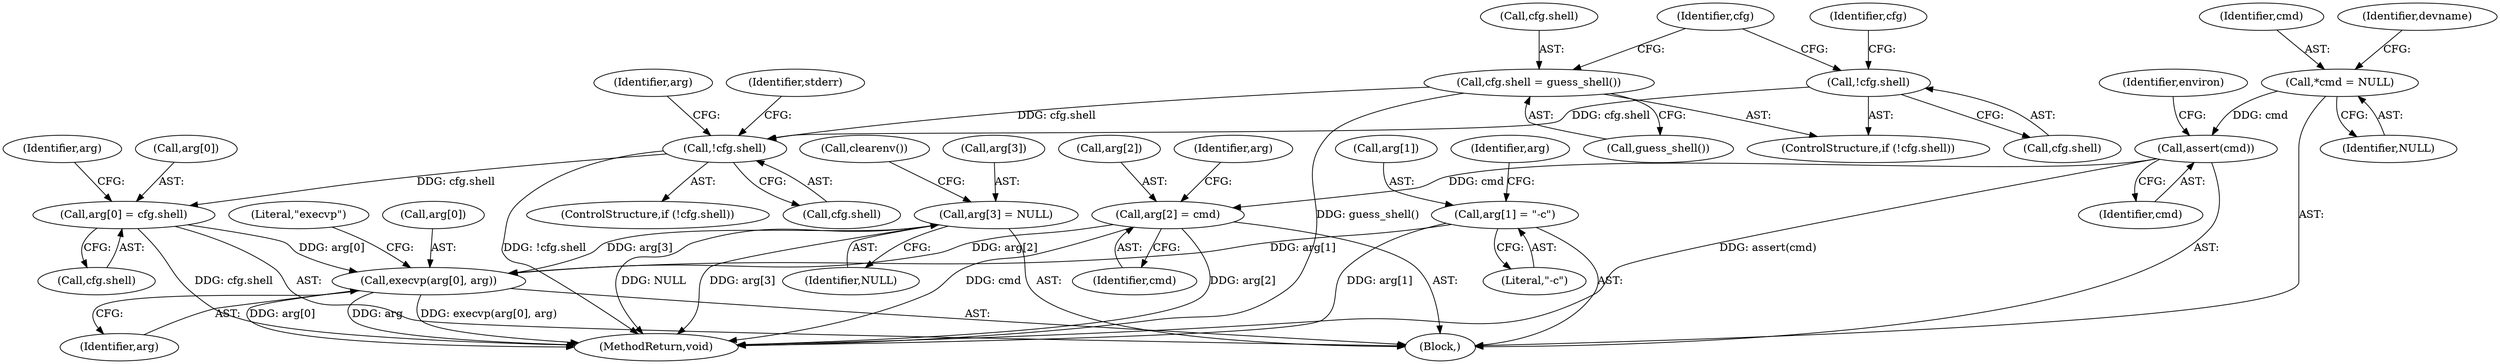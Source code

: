 digraph "0_firejail_5d43fdcd215203868d440ffc42036f5f5ffc89fc@API" {
"1000444" [label="(Call,execvp(arg[0], arg))"];
"1000421" [label="(Call,arg[0] = cfg.shell)"];
"1000410" [label="(Call,!cfg.shell)"];
"1000404" [label="(Call,cfg.shell = guess_shell())"];
"1000400" [label="(Call,!cfg.shell)"];
"1000433" [label="(Call,arg[2] = cmd)"];
"1000382" [label="(Call,assert(cmd))"];
"1000325" [label="(Call,*cmd = NULL)"];
"1000438" [label="(Call,arg[3] = NULL)"];
"1000428" [label="(Call,arg[1] = \"-c\")"];
"1000327" [label="(Identifier,NULL)"];
"1000444" [label="(Call,execvp(arg[0], arg))"];
"1000439" [label="(Call,arg[3])"];
"1000325" [label="(Call,*cmd = NULL)"];
"1000326" [label="(Identifier,cmd)"];
"1000382" [label="(Call,assert(cmd))"];
"1000385" [label="(Identifier,environ)"];
"1000437" [label="(Identifier,cmd)"];
"1000445" [label="(Call,arg[0])"];
"1000401" [label="(Call,cfg.shell)"];
"1000411" [label="(Call,cfg.shell)"];
"1000422" [label="(Call,arg[0])"];
"1000416" [label="(Identifier,stderr)"];
"1000448" [label="(Identifier,arg)"];
"1000443" [label="(Call,clearenv())"];
"1000432" [label="(Literal,\"-c\")"];
"1000406" [label="(Identifier,cfg)"];
"1000409" [label="(ControlStructure,if (!cfg.shell))"];
"1000404" [label="(Call,cfg.shell = guess_shell())"];
"1000410" [label="(Call,!cfg.shell)"];
"1000421" [label="(Call,arg[0] = cfg.shell)"];
"1000433" [label="(Call,arg[2] = cmd)"];
"1000429" [label="(Call,arg[1])"];
"1000106" [label="(Block,)"];
"1000451" [label="(MethodReturn,void)"];
"1000423" [label="(Identifier,arg)"];
"1000428" [label="(Call,arg[1] = \"-c\")"];
"1000400" [label="(Call,!cfg.shell)"];
"1000329" [label="(Identifier,devname)"];
"1000399" [label="(ControlStructure,if (!cfg.shell))"];
"1000434" [label="(Call,arg[2])"];
"1000383" [label="(Identifier,cmd)"];
"1000450" [label="(Literal,\"execvp\")"];
"1000438" [label="(Call,arg[3] = NULL)"];
"1000430" [label="(Identifier,arg)"];
"1000408" [label="(Call,guess_shell())"];
"1000412" [label="(Identifier,cfg)"];
"1000440" [label="(Identifier,arg)"];
"1000442" [label="(Identifier,NULL)"];
"1000405" [label="(Call,cfg.shell)"];
"1000435" [label="(Identifier,arg)"];
"1000425" [label="(Call,cfg.shell)"];
"1000444" -> "1000106"  [label="AST: "];
"1000444" -> "1000448"  [label="CFG: "];
"1000445" -> "1000444"  [label="AST: "];
"1000448" -> "1000444"  [label="AST: "];
"1000450" -> "1000444"  [label="CFG: "];
"1000444" -> "1000451"  [label="DDG: arg[0]"];
"1000444" -> "1000451"  [label="DDG: arg"];
"1000444" -> "1000451"  [label="DDG: execvp(arg[0], arg)"];
"1000421" -> "1000444"  [label="DDG: arg[0]"];
"1000433" -> "1000444"  [label="DDG: arg[2]"];
"1000438" -> "1000444"  [label="DDG: arg[3]"];
"1000428" -> "1000444"  [label="DDG: arg[1]"];
"1000421" -> "1000106"  [label="AST: "];
"1000421" -> "1000425"  [label="CFG: "];
"1000422" -> "1000421"  [label="AST: "];
"1000425" -> "1000421"  [label="AST: "];
"1000430" -> "1000421"  [label="CFG: "];
"1000421" -> "1000451"  [label="DDG: cfg.shell"];
"1000410" -> "1000421"  [label="DDG: cfg.shell"];
"1000410" -> "1000409"  [label="AST: "];
"1000410" -> "1000411"  [label="CFG: "];
"1000411" -> "1000410"  [label="AST: "];
"1000416" -> "1000410"  [label="CFG: "];
"1000423" -> "1000410"  [label="CFG: "];
"1000410" -> "1000451"  [label="DDG: !cfg.shell"];
"1000404" -> "1000410"  [label="DDG: cfg.shell"];
"1000400" -> "1000410"  [label="DDG: cfg.shell"];
"1000404" -> "1000399"  [label="AST: "];
"1000404" -> "1000408"  [label="CFG: "];
"1000405" -> "1000404"  [label="AST: "];
"1000408" -> "1000404"  [label="AST: "];
"1000412" -> "1000404"  [label="CFG: "];
"1000404" -> "1000451"  [label="DDG: guess_shell()"];
"1000400" -> "1000399"  [label="AST: "];
"1000400" -> "1000401"  [label="CFG: "];
"1000401" -> "1000400"  [label="AST: "];
"1000406" -> "1000400"  [label="CFG: "];
"1000412" -> "1000400"  [label="CFG: "];
"1000433" -> "1000106"  [label="AST: "];
"1000433" -> "1000437"  [label="CFG: "];
"1000434" -> "1000433"  [label="AST: "];
"1000437" -> "1000433"  [label="AST: "];
"1000440" -> "1000433"  [label="CFG: "];
"1000433" -> "1000451"  [label="DDG: cmd"];
"1000433" -> "1000451"  [label="DDG: arg[2]"];
"1000382" -> "1000433"  [label="DDG: cmd"];
"1000382" -> "1000106"  [label="AST: "];
"1000382" -> "1000383"  [label="CFG: "];
"1000383" -> "1000382"  [label="AST: "];
"1000385" -> "1000382"  [label="CFG: "];
"1000382" -> "1000451"  [label="DDG: assert(cmd)"];
"1000325" -> "1000382"  [label="DDG: cmd"];
"1000325" -> "1000106"  [label="AST: "];
"1000325" -> "1000327"  [label="CFG: "];
"1000326" -> "1000325"  [label="AST: "];
"1000327" -> "1000325"  [label="AST: "];
"1000329" -> "1000325"  [label="CFG: "];
"1000438" -> "1000106"  [label="AST: "];
"1000438" -> "1000442"  [label="CFG: "];
"1000439" -> "1000438"  [label="AST: "];
"1000442" -> "1000438"  [label="AST: "];
"1000443" -> "1000438"  [label="CFG: "];
"1000438" -> "1000451"  [label="DDG: NULL"];
"1000438" -> "1000451"  [label="DDG: arg[3]"];
"1000428" -> "1000106"  [label="AST: "];
"1000428" -> "1000432"  [label="CFG: "];
"1000429" -> "1000428"  [label="AST: "];
"1000432" -> "1000428"  [label="AST: "];
"1000435" -> "1000428"  [label="CFG: "];
"1000428" -> "1000451"  [label="DDG: arg[1]"];
}
